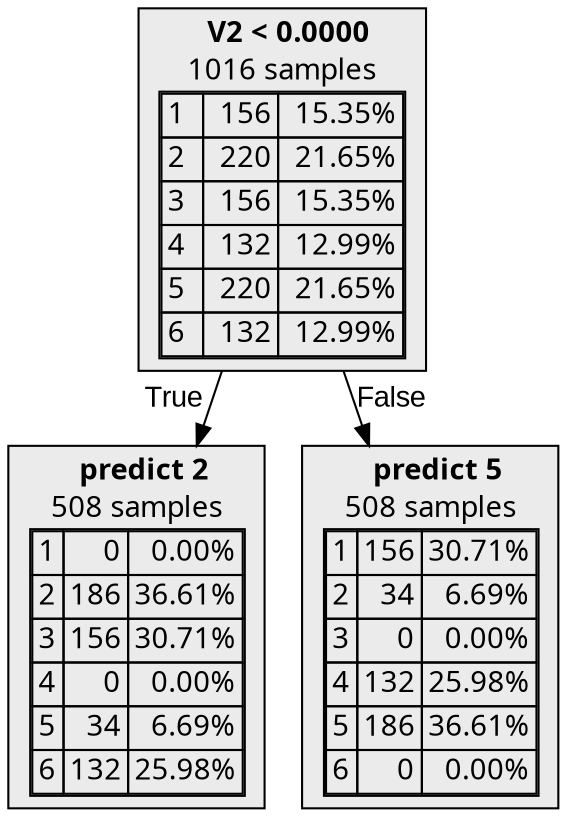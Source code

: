 digraph {
    1 [label=<  <TABLE BORDER="0" CELLPADDING="0">
      <TR>
    <TD>
      <B>V2 &lt; 0.0000</B>
    </TD>
  </TR>

    <TR>
      <TD>1016 samples</TD>
    </TR>
    <TR>
  <TD>
    <TABLE CELLSPACING="0">
      
        <TR >
    <TD ALIGN="LEFT">1</TD>
    <TD ALIGN="RIGHT">156</TD>
    <TD ALIGN="RIGHT">15.35%</TD>
  </TR>
  <TR class="highlighted">
    <TD ALIGN="LEFT">2</TD>
    <TD ALIGN="RIGHT">220</TD>
    <TD ALIGN="RIGHT">21.65%</TD>
  </TR>
  <TR >
    <TD ALIGN="LEFT">3</TD>
    <TD ALIGN="RIGHT">156</TD>
    <TD ALIGN="RIGHT">15.35%</TD>
  </TR>
  <TR >
    <TD ALIGN="LEFT">4</TD>
    <TD ALIGN="RIGHT">132</TD>
    <TD ALIGN="RIGHT">12.99%</TD>
  </TR>
  <TR >
    <TD ALIGN="LEFT">5</TD>
    <TD ALIGN="RIGHT">220</TD>
    <TD ALIGN="RIGHT">21.65%</TD>
  </TR>
  <TR >
    <TD ALIGN="LEFT">6</TD>
    <TD ALIGN="RIGHT">132</TD>
    <TD ALIGN="RIGHT">12.99%</TD>
  </TR>

    </TABLE>
  </TD>
</TR>

  </TABLE>
>,fillcolor="#EBEBEB",shape=box,fontname="bold arial",style="filled"];
    1 -> 2 [labeldistance=2.5, labelangle=45, headlabel="True",fontname="arial"];
    1 -> 3 [labeldistance=2.5, labelangle=-45, headlabel="False",fontname="arial"];
    2 [label=<  <TABLE BORDER="0" CELLPADDING="0">
      <TR>
    <TD>
      <B>predict 2</B>
    </TD>
  </TR>

    <TR>
      <TD>508 samples</TD>
    </TR>
    <TR>
  <TD>
    <TABLE CELLSPACING="0">
      
        <TR >
    <TD ALIGN="LEFT">1</TD>
    <TD ALIGN="RIGHT">0</TD>
    <TD ALIGN="RIGHT">0.00%</TD>
  </TR>
  <TR class="highlighted">
    <TD ALIGN="LEFT">2</TD>
    <TD ALIGN="RIGHT">186</TD>
    <TD ALIGN="RIGHT">36.61%</TD>
  </TR>
  <TR >
    <TD ALIGN="LEFT">3</TD>
    <TD ALIGN="RIGHT">156</TD>
    <TD ALIGN="RIGHT">30.71%</TD>
  </TR>
  <TR >
    <TD ALIGN="LEFT">4</TD>
    <TD ALIGN="RIGHT">0</TD>
    <TD ALIGN="RIGHT">0.00%</TD>
  </TR>
  <TR >
    <TD ALIGN="LEFT">5</TD>
    <TD ALIGN="RIGHT">34</TD>
    <TD ALIGN="RIGHT">6.69%</TD>
  </TR>
  <TR >
    <TD ALIGN="LEFT">6</TD>
    <TD ALIGN="RIGHT">132</TD>
    <TD ALIGN="RIGHT">25.98%</TD>
  </TR>

    </TABLE>
  </TD>
</TR>

  </TABLE>
>,fillcolor="#EBEBEB",shape=box,fontname="bold arial",style="filled",color=black];
    3 [label=<  <TABLE BORDER="0" CELLPADDING="0">
      <TR>
    <TD>
      <B>predict 5</B>
    </TD>
  </TR>

    <TR>
      <TD>508 samples</TD>
    </TR>
    <TR>
  <TD>
    <TABLE CELLSPACING="0">
      
        <TR >
    <TD ALIGN="LEFT">1</TD>
    <TD ALIGN="RIGHT">156</TD>
    <TD ALIGN="RIGHT">30.71%</TD>
  </TR>
  <TR >
    <TD ALIGN="LEFT">2</TD>
    <TD ALIGN="RIGHT">34</TD>
    <TD ALIGN="RIGHT">6.69%</TD>
  </TR>
  <TR >
    <TD ALIGN="LEFT">3</TD>
    <TD ALIGN="RIGHT">0</TD>
    <TD ALIGN="RIGHT">0.00%</TD>
  </TR>
  <TR >
    <TD ALIGN="LEFT">4</TD>
    <TD ALIGN="RIGHT">132</TD>
    <TD ALIGN="RIGHT">25.98%</TD>
  </TR>
  <TR class="highlighted">
    <TD ALIGN="LEFT">5</TD>
    <TD ALIGN="RIGHT">186</TD>
    <TD ALIGN="RIGHT">36.61%</TD>
  </TR>
  <TR >
    <TD ALIGN="LEFT">6</TD>
    <TD ALIGN="RIGHT">0</TD>
    <TD ALIGN="RIGHT">0.00%</TD>
  </TR>

    </TABLE>
  </TD>
</TR>

  </TABLE>
>,fillcolor="#EBEBEB",shape=box,fontname="bold arial",style="filled",color=black];
}
